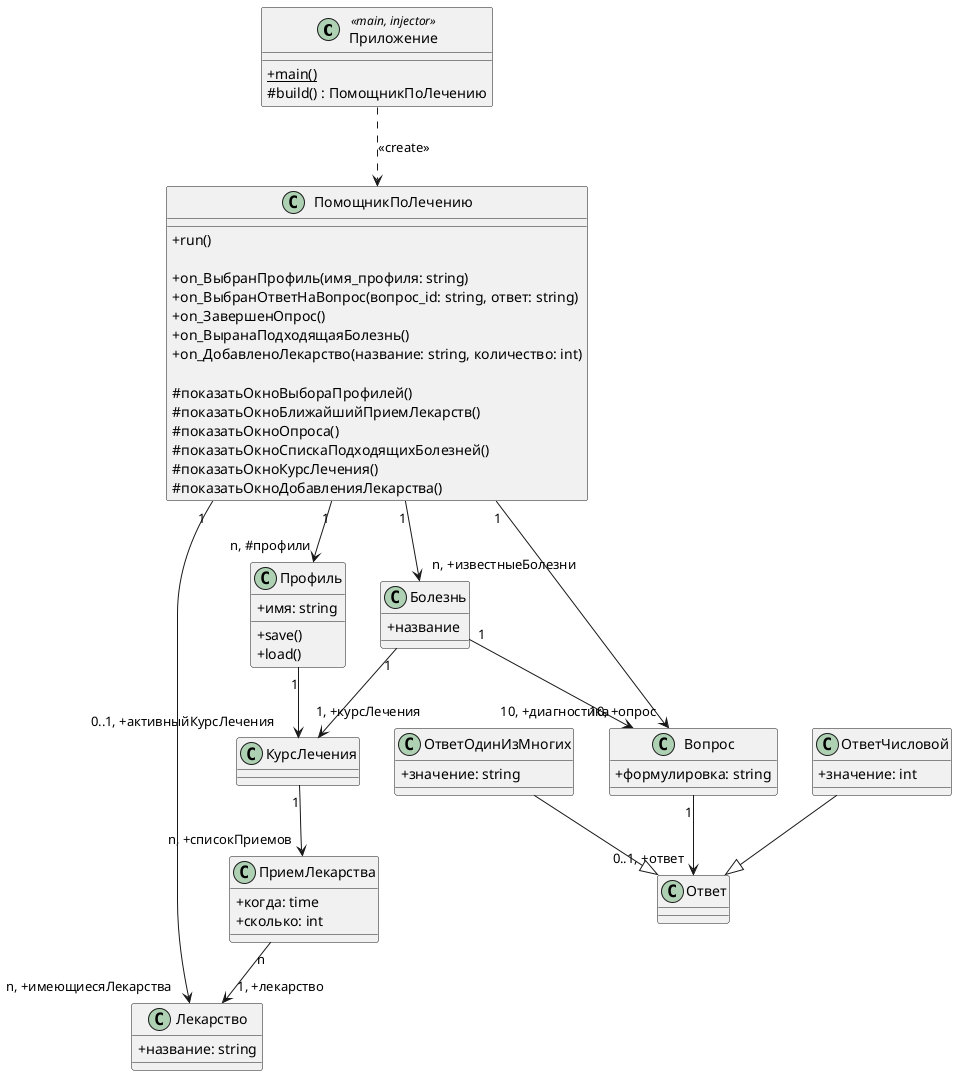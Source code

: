 @startuml base
skinparam classAttributeIconSize 0

class Приложение <<main, injector>> {
    + {static} main()
    # build() : ПомощникПоЛечению
}

Приложение ..> ПомощникПоЛечению : <<create>>

class ПомощникПоЛечению {
    + run()

    + on_ВыбранПрофиль(имя_профиля: string)
    + on_ВыбранОтветНаВопрос(вопрос_id: string, ответ: string)
    + on_ЗавершенОпрос()
    + on_ВыранаПодходящаяБолезнь()
    + on_ДобавленоЛекарство(название: string, количество: int)

    # показатьОкноВыбораПрофилей()
    # показатьОкноБлижайшийПриемЛекарств()
    # показатьОкноОпроса()
    # показатьОкноСпискаПодходящихБолезней()
    # показатьОкноКурсЛечения()
    # показатьОкноДобавленияЛекарства()
}
ПомощникПоЛечению "1" --> "n, #профили" Профиль


class Профиль {
    + имя: string

    + save()
    + load()
}

Профиль "1" --> "0..1, +активныйКурсЛечения" КурсЛечения


class КурсЛечения {

}

class ПриемЛекарства {
    + когда: time
    + сколько: int
}
КурсЛечения "1" --> "n, +списокПриемов" ПриемЛекарства

class Лекарство {
    + название: string
}
ПриемЛекарства "n" --> "1, +лекарство" Лекарство
ПомощникПоЛечению "1" --> "n, +имеющиесяЛекарства" Лекарство

class Болезнь {
    + название
}
Болезнь "1" --> "1, +курсЛечения" КурсЛечения
Болезнь "1" --> "10, +диагностика" Вопрос
ПомощникПоЛечению "1" --> "n, +известныеБолезни" Болезнь

class Вопрос {
    + формулировка: string
}
ПомощникПоЛечению "1" --> "10, +опрос" Вопрос

class Ответ {
}
Вопрос "1" --> "0..1, +ответ" Ответ

class ОтветЧисловой {
    + значение: int
}
ОтветЧисловой --|> Ответ
class ОтветОдинИзМногих {
    + значение: string
}
ОтветОдинИзМногих --|> Ответ

@enduml